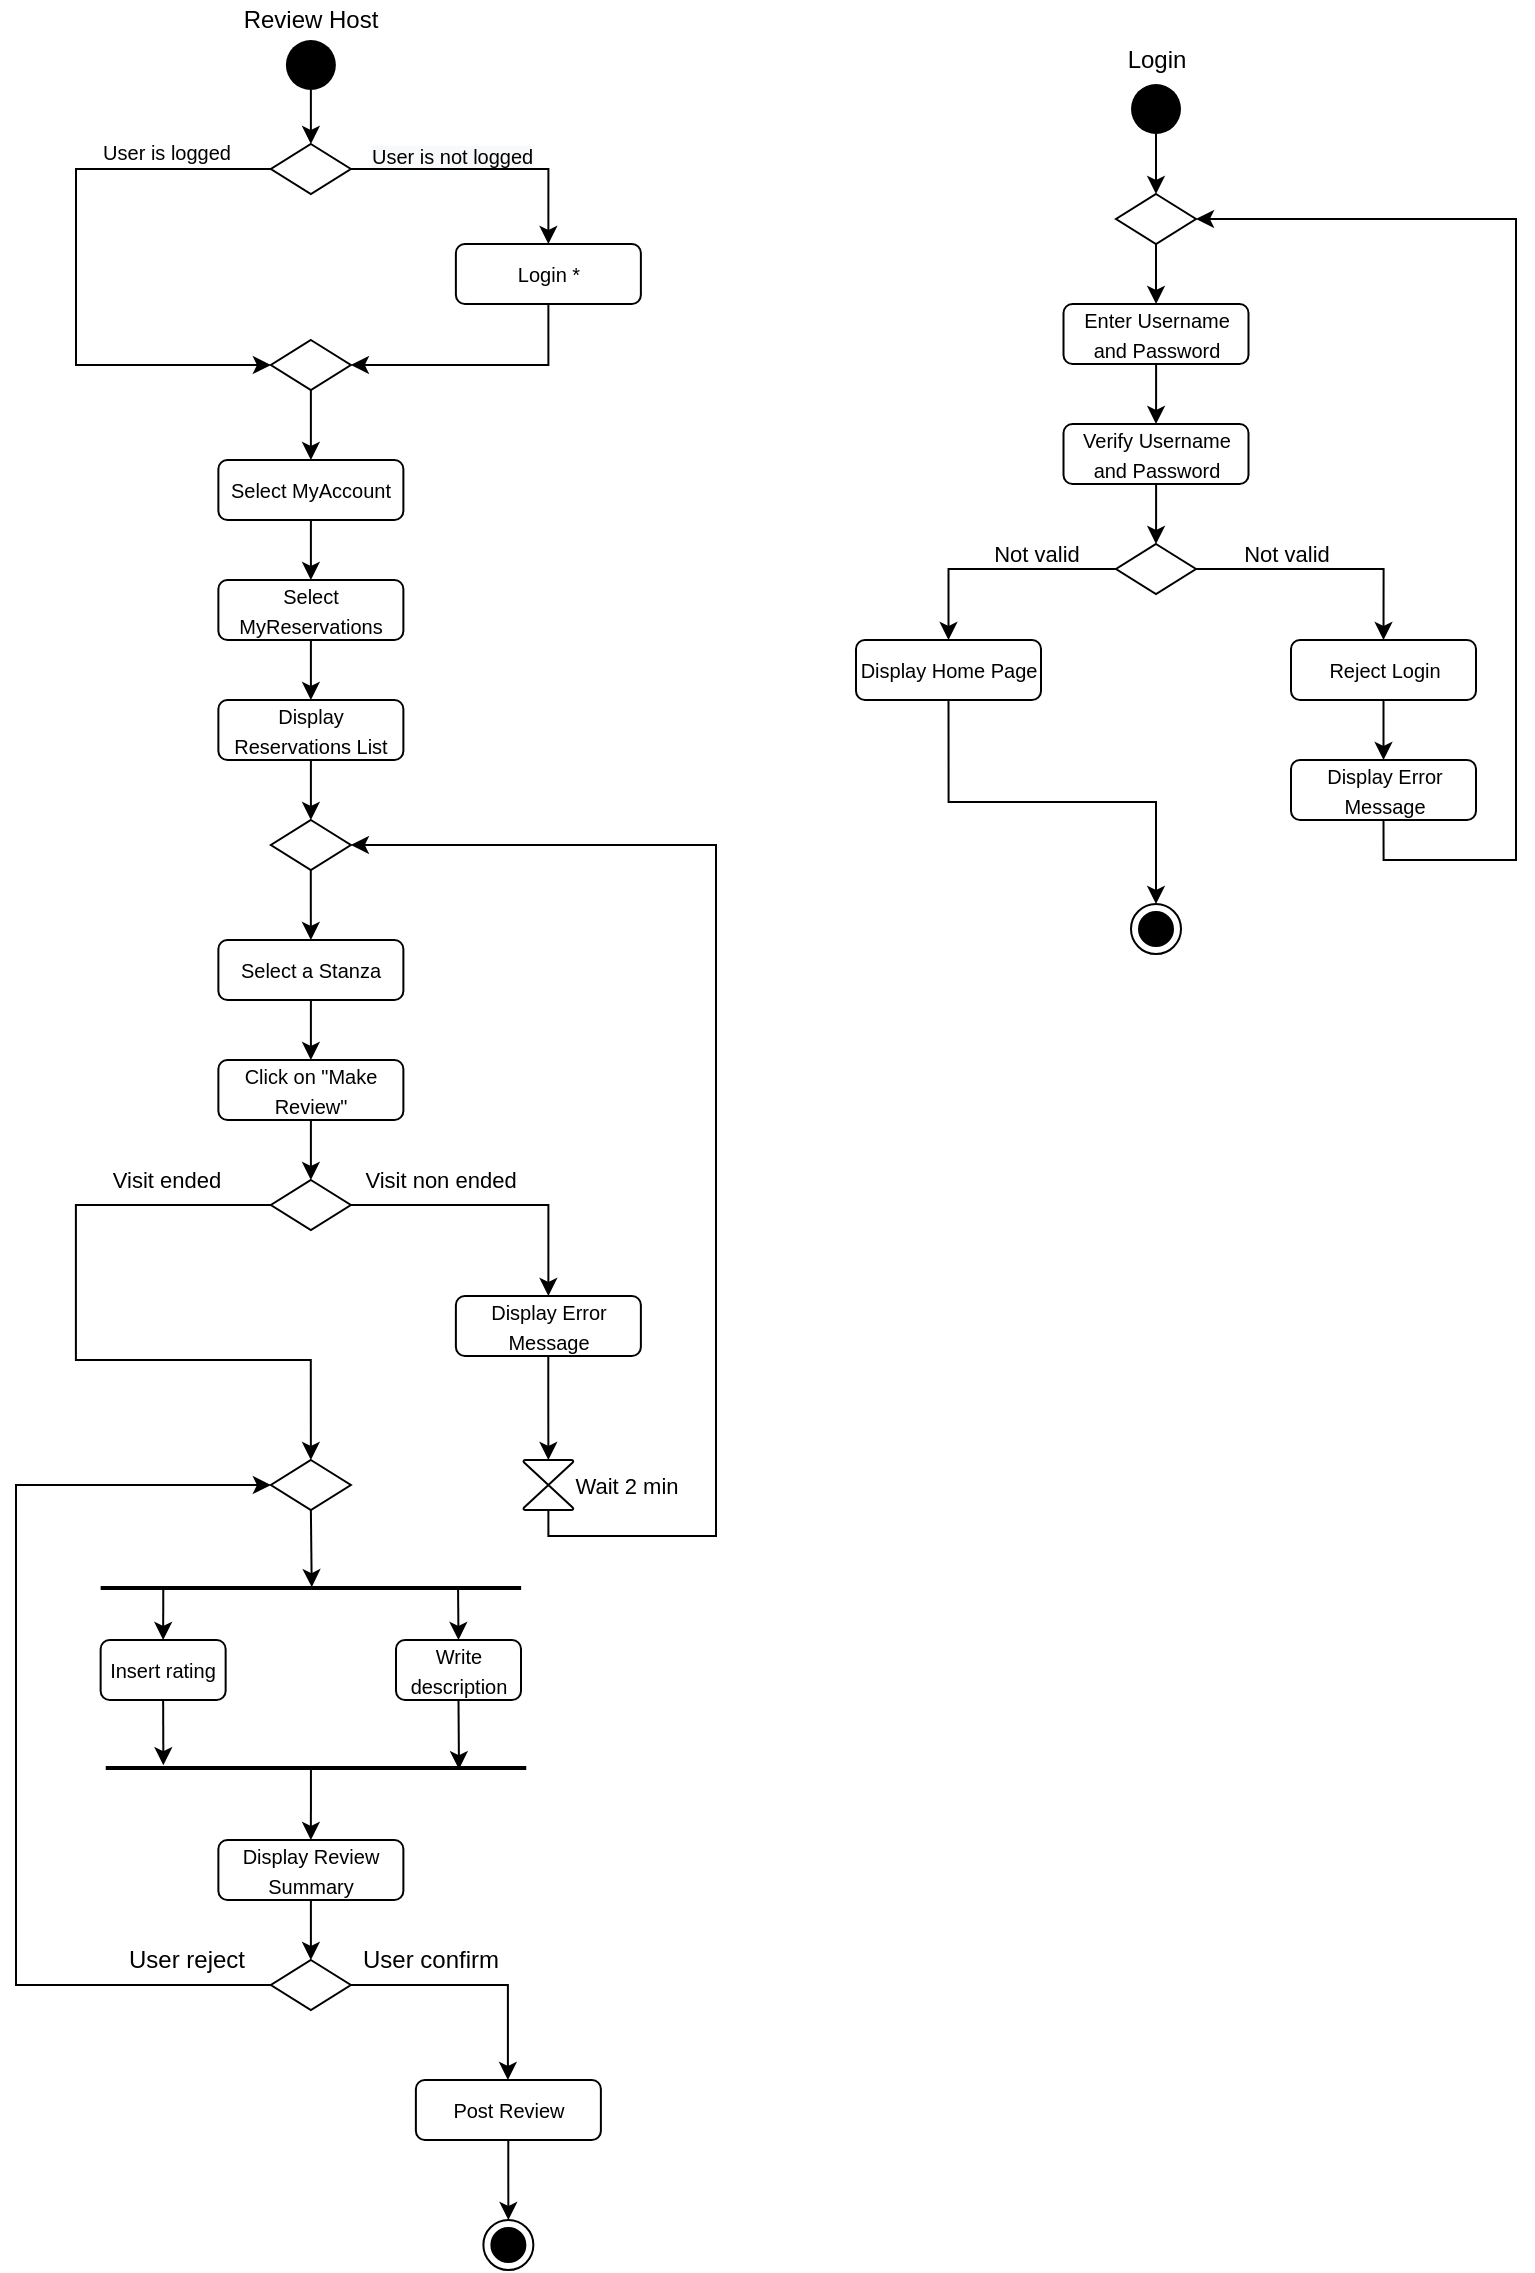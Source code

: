 <mxfile version="14.0.3" type="github">
  <diagram id="H5IA_fxO9X-dKAMKV9YF" name="Page-1">
    <mxGraphModel dx="677" dy="363" grid="1" gridSize="10" guides="1" tooltips="1" connect="1" arrows="1" fold="1" page="1" pageScale="1" pageWidth="827" pageHeight="1169" math="0" shadow="0">
      <root>
        <mxCell id="0" />
        <mxCell id="1" parent="0" />
        <mxCell id="78tx78qT8j8PEvZIkw83-4" style="edgeStyle=orthogonalEdgeStyle;rounded=0;orthogonalLoop=1;jettySize=auto;html=1;exitX=0.5;exitY=1;exitDx=0;exitDy=0;entryX=0.5;entryY=0;entryDx=0;entryDy=0;entryPerimeter=0;" edge="1" parent="1" source="coR2YGzdEhiw7b8zGxlB-2" target="78tx78qT8j8PEvZIkw83-3">
          <mxGeometry relative="1" as="geometry" />
        </mxCell>
        <mxCell id="coR2YGzdEhiw7b8zGxlB-2" value="" style="ellipse;fillColor=#000000;strokeColor=none;" parent="1" vertex="1">
          <mxGeometry x="184.94" y="40" width="25" height="25" as="geometry" />
        </mxCell>
        <mxCell id="coR2YGzdEhiw7b8zGxlB-3" value="" style="ellipse;html=1;shape=endState;fillColor=#000000;strokeColor=#000000;" parent="1" vertex="1">
          <mxGeometry x="283.69" y="1130" width="25" height="25" as="geometry" />
        </mxCell>
        <mxCell id="coR2YGzdEhiw7b8zGxlB-26" style="edgeStyle=orthogonalEdgeStyle;rounded=0;orthogonalLoop=1;jettySize=auto;html=1;entryX=0.5;entryY=0;entryDx=0;entryDy=0;entryPerimeter=0;" parent="1" source="coR2YGzdEhiw7b8zGxlB-5" target="coR2YGzdEhiw7b8zGxlB-25" edge="1">
          <mxGeometry relative="1" as="geometry" />
        </mxCell>
        <mxCell id="coR2YGzdEhiw7b8zGxlB-5" value="&lt;font style=&quot;font-size: 10px&quot;&gt;Display Reservations List&lt;/font&gt;" style="rounded=1;whiteSpace=wrap;html=1;strokeWidth=1;" parent="1" vertex="1">
          <mxGeometry x="151.19" y="370" width="92.5" height="30" as="geometry" />
        </mxCell>
        <mxCell id="coR2YGzdEhiw7b8zGxlB-17" style="edgeStyle=orthogonalEdgeStyle;rounded=0;orthogonalLoop=1;jettySize=auto;html=1;entryX=0.5;entryY=0;entryDx=0;entryDy=0;" parent="1" source="coR2YGzdEhiw7b8zGxlB-6" target="coR2YGzdEhiw7b8zGxlB-7" edge="1">
          <mxGeometry relative="1" as="geometry" />
        </mxCell>
        <mxCell id="coR2YGzdEhiw7b8zGxlB-6" value="&lt;span style=&quot;font-size: 10px&quot;&gt;Select MyAccount&lt;/span&gt;" style="rounded=1;whiteSpace=wrap;html=1;strokeWidth=1;" parent="1" vertex="1">
          <mxGeometry x="151.19" y="250" width="92.5" height="30" as="geometry" />
        </mxCell>
        <mxCell id="coR2YGzdEhiw7b8zGxlB-18" style="edgeStyle=orthogonalEdgeStyle;rounded=0;orthogonalLoop=1;jettySize=auto;html=1;entryX=0.5;entryY=0;entryDx=0;entryDy=0;" parent="1" source="coR2YGzdEhiw7b8zGxlB-7" target="coR2YGzdEhiw7b8zGxlB-5" edge="1">
          <mxGeometry relative="1" as="geometry" />
        </mxCell>
        <mxCell id="coR2YGzdEhiw7b8zGxlB-7" value="&lt;span style=&quot;font-size: 10px&quot;&gt;Select MyReservations&lt;/span&gt;" style="rounded=1;whiteSpace=wrap;html=1;strokeWidth=1;" parent="1" vertex="1">
          <mxGeometry x="151.19" y="310" width="92.5" height="30" as="geometry" />
        </mxCell>
        <mxCell id="coR2YGzdEhiw7b8zGxlB-20" style="edgeStyle=orthogonalEdgeStyle;rounded=0;orthogonalLoop=1;jettySize=auto;html=1;entryX=0.5;entryY=0;entryDx=0;entryDy=0;" parent="1" source="coR2YGzdEhiw7b8zGxlB-9" target="coR2YGzdEhiw7b8zGxlB-10" edge="1">
          <mxGeometry relative="1" as="geometry" />
        </mxCell>
        <mxCell id="coR2YGzdEhiw7b8zGxlB-9" value="&lt;span style=&quot;font-size: 10px&quot;&gt;Select a Stanza&lt;br&gt;&lt;/span&gt;" style="rounded=1;whiteSpace=wrap;html=1;strokeWidth=1;" parent="1" vertex="1">
          <mxGeometry x="151.19" y="490" width="92.5" height="30" as="geometry" />
        </mxCell>
        <mxCell id="coR2YGzdEhiw7b8zGxlB-21" style="edgeStyle=orthogonalEdgeStyle;rounded=0;orthogonalLoop=1;jettySize=auto;html=1;entryX=0.5;entryY=0;entryDx=0;entryDy=0;entryPerimeter=0;" parent="1" source="coR2YGzdEhiw7b8zGxlB-10" target="coR2YGzdEhiw7b8zGxlB-11" edge="1">
          <mxGeometry relative="1" as="geometry" />
        </mxCell>
        <mxCell id="coR2YGzdEhiw7b8zGxlB-10" value="&lt;span style=&quot;font-size: 10px&quot;&gt;Click on &quot;Make Review&quot;&lt;/span&gt;" style="rounded=1;whiteSpace=wrap;html=1;strokeWidth=1;" parent="1" vertex="1">
          <mxGeometry x="151.19" y="550" width="92.5" height="30" as="geometry" />
        </mxCell>
        <mxCell id="coR2YGzdEhiw7b8zGxlB-13" style="edgeStyle=orthogonalEdgeStyle;rounded=0;orthogonalLoop=1;jettySize=auto;html=1;exitX=0;exitY=0.5;exitDx=0;exitDy=0;exitPerimeter=0;entryX=0.5;entryY=0;entryDx=0;entryDy=0;entryPerimeter=0;" parent="1" source="coR2YGzdEhiw7b8zGxlB-11" target="coR2YGzdEhiw7b8zGxlB-56" edge="1">
          <mxGeometry relative="1" as="geometry">
            <mxPoint x="196.94" y="740" as="targetPoint" />
            <Array as="points">
              <mxPoint x="79.94" y="622" />
              <mxPoint x="79.94" y="700" />
              <mxPoint x="197.94" y="700" />
            </Array>
          </mxGeometry>
        </mxCell>
        <mxCell id="coR2YGzdEhiw7b8zGxlB-14" style="edgeStyle=orthogonalEdgeStyle;rounded=0;orthogonalLoop=1;jettySize=auto;html=1;exitX=1;exitY=0.5;exitDx=0;exitDy=0;exitPerimeter=0;entryX=0.5;entryY=0;entryDx=0;entryDy=0;" parent="1" source="coR2YGzdEhiw7b8zGxlB-11" target="coR2YGzdEhiw7b8zGxlB-24" edge="1">
          <mxGeometry relative="1" as="geometry">
            <mxPoint x="319.94" y="690" as="targetPoint" />
          </mxGeometry>
        </mxCell>
        <mxCell id="coR2YGzdEhiw7b8zGxlB-11" value="" style="strokeWidth=1;html=1;shape=mxgraph.flowchart.decision;whiteSpace=wrap;fillColor=#ffffff;" parent="1" vertex="1">
          <mxGeometry x="177.44" y="610" width="40" height="25" as="geometry" />
        </mxCell>
        <mxCell id="coR2YGzdEhiw7b8zGxlB-22" value="&lt;font style=&quot;font-size: 11px&quot;&gt;Visit non ended&lt;/font&gt;" style="text;html=1;align=center;verticalAlign=middle;resizable=0;points=[];autosize=1;" parent="1" vertex="1">
          <mxGeometry x="217.44" y="600" width="90" height="20" as="geometry" />
        </mxCell>
        <mxCell id="coR2YGzdEhiw7b8zGxlB-23" value="&lt;font style=&quot;font-size: 11px&quot;&gt;Visit ended&lt;/font&gt;" style="text;html=1;align=center;verticalAlign=middle;resizable=0;points=[];autosize=1;" parent="1" vertex="1">
          <mxGeometry x="89.94" y="600" width="70" height="20" as="geometry" />
        </mxCell>
        <mxCell id="coR2YGzdEhiw7b8zGxlB-28" style="edgeStyle=orthogonalEdgeStyle;rounded=0;orthogonalLoop=1;jettySize=auto;html=1;entryX=1;entryY=0.5;entryDx=0;entryDy=0;entryPerimeter=0;exitX=0.5;exitY=1;exitDx=0;exitDy=0;exitPerimeter=0;" parent="1" source="coR2YGzdEhiw7b8zGxlB-29" target="coR2YGzdEhiw7b8zGxlB-25" edge="1">
          <mxGeometry relative="1" as="geometry">
            <mxPoint x="389.94" y="430" as="targetPoint" />
            <mxPoint x="379.94" y="790" as="sourcePoint" />
            <Array as="points">
              <mxPoint x="316" y="788" />
              <mxPoint x="400" y="788" />
              <mxPoint x="400" y="443" />
            </Array>
          </mxGeometry>
        </mxCell>
        <mxCell id="coR2YGzdEhiw7b8zGxlB-30" style="edgeStyle=orthogonalEdgeStyle;rounded=0;orthogonalLoop=1;jettySize=auto;html=1;entryX=0.5;entryY=0;entryDx=0;entryDy=0;entryPerimeter=0;" parent="1" source="coR2YGzdEhiw7b8zGxlB-24" target="coR2YGzdEhiw7b8zGxlB-29" edge="1">
          <mxGeometry relative="1" as="geometry" />
        </mxCell>
        <mxCell id="coR2YGzdEhiw7b8zGxlB-24" value="&lt;span style=&quot;font-size: 10px&quot;&gt;Display Error Message&lt;/span&gt;" style="rounded=1;whiteSpace=wrap;html=1;strokeWidth=1;" parent="1" vertex="1">
          <mxGeometry x="269.94" y="668" width="92.5" height="30" as="geometry" />
        </mxCell>
        <mxCell id="coR2YGzdEhiw7b8zGxlB-27" style="edgeStyle=orthogonalEdgeStyle;rounded=0;orthogonalLoop=1;jettySize=auto;html=1;entryX=0.5;entryY=0;entryDx=0;entryDy=0;" parent="1" source="coR2YGzdEhiw7b8zGxlB-25" target="coR2YGzdEhiw7b8zGxlB-9" edge="1">
          <mxGeometry relative="1" as="geometry" />
        </mxCell>
        <mxCell id="coR2YGzdEhiw7b8zGxlB-25" value="" style="strokeWidth=1;html=1;shape=mxgraph.flowchart.decision;whiteSpace=wrap;fillColor=#ffffff;" parent="1" vertex="1">
          <mxGeometry x="177.44" y="430" width="40" height="25" as="geometry" />
        </mxCell>
        <mxCell id="coR2YGzdEhiw7b8zGxlB-29" value="" style="verticalLabelPosition=bottom;verticalAlign=top;html=1;shape=mxgraph.flowchart.collate;strokeWidth=1;fillColor=#ffffff;" parent="1" vertex="1">
          <mxGeometry x="303.69" y="750" width="25" height="25" as="geometry" />
        </mxCell>
        <mxCell id="coR2YGzdEhiw7b8zGxlB-31" value="&lt;font style=&quot;font-size: 11px&quot;&gt;Wait 2 min&lt;/font&gt;" style="text;html=1;align=center;verticalAlign=middle;resizable=0;points=[];autosize=1;" parent="1" vertex="1">
          <mxGeometry x="319.94" y="752.5" width="70" height="20" as="geometry" />
        </mxCell>
        <mxCell id="coR2YGzdEhiw7b8zGxlB-32" value="" style="line;strokeWidth=2;fillColor=none;align=left;verticalAlign=middle;spacingTop=-1;spacingLeft=3;spacingRight=3;rotatable=0;labelPosition=right;points=[];portConstraint=eastwest;" parent="1" vertex="1">
          <mxGeometry x="92.32" y="810" width="210.25" height="8" as="geometry" />
        </mxCell>
        <mxCell id="-LTYdJAcWJrK8zUrz1JS-1" style="edgeStyle=orthogonalEdgeStyle;rounded=0;orthogonalLoop=1;jettySize=auto;html=1;exitX=0.5;exitY=1;exitDx=0;exitDy=0;entryX=0.137;entryY=0.323;entryDx=0;entryDy=0;entryPerimeter=0;" parent="1" source="coR2YGzdEhiw7b8zGxlB-33" target="coR2YGzdEhiw7b8zGxlB-35" edge="1">
          <mxGeometry relative="1" as="geometry" />
        </mxCell>
        <mxCell id="coR2YGzdEhiw7b8zGxlB-33" value="&lt;span style=&quot;font-size: 10px&quot;&gt;Insert rating&lt;/span&gt;" style="rounded=1;whiteSpace=wrap;html=1;strokeWidth=1;" parent="1" vertex="1">
          <mxGeometry x="92.32" y="840" width="62.5" height="30" as="geometry" />
        </mxCell>
        <mxCell id="coR2YGzdEhiw7b8zGxlB-34" value="&lt;span style=&quot;font-size: 10px&quot;&gt;Write description&lt;/span&gt;" style="rounded=1;whiteSpace=wrap;html=1;strokeWidth=1;" parent="1" vertex="1">
          <mxGeometry x="240" y="840" width="62.5" height="30" as="geometry" />
        </mxCell>
        <mxCell id="coR2YGzdEhiw7b8zGxlB-35" value="" style="line;strokeWidth=2;fillColor=none;align=left;verticalAlign=middle;spacingTop=-1;spacingLeft=3;spacingRight=3;rotatable=0;labelPosition=right;points=[];portConstraint=eastwest;" parent="1" vertex="1">
          <mxGeometry x="94.88" y="900" width="210.25" height="8" as="geometry" />
        </mxCell>
        <mxCell id="coR2YGzdEhiw7b8zGxlB-41" value="" style="endArrow=classic;html=1;entryX=0.5;entryY=0;entryDx=0;entryDy=0;exitX=0.149;exitY=0.585;exitDx=0;exitDy=0;exitPerimeter=0;" parent="1" source="coR2YGzdEhiw7b8zGxlB-32" target="coR2YGzdEhiw7b8zGxlB-33" edge="1">
          <mxGeometry width="50" height="50" relative="1" as="geometry">
            <mxPoint x="124" y="818" as="sourcePoint" />
            <mxPoint x="201.19" y="762.5" as="targetPoint" />
          </mxGeometry>
        </mxCell>
        <mxCell id="coR2YGzdEhiw7b8zGxlB-42" value="" style="endArrow=classic;html=1;entryX=0.5;entryY=0;entryDx=0;entryDy=0;exitX=0.85;exitY=0.525;exitDx=0;exitDy=0;exitPerimeter=0;" parent="1" source="coR2YGzdEhiw7b8zGxlB-32" target="coR2YGzdEhiw7b8zGxlB-34" edge="1">
          <mxGeometry width="50" height="50" relative="1" as="geometry">
            <mxPoint x="270" y="828" as="sourcePoint" />
            <mxPoint x="244" y="840.0" as="targetPoint" />
          </mxGeometry>
        </mxCell>
        <mxCell id="coR2YGzdEhiw7b8zGxlB-43" value="" style="endArrow=classic;html=1;exitX=0.5;exitY=1;exitDx=0;exitDy=0;entryX=0.84;entryY=0.575;entryDx=0;entryDy=0;entryPerimeter=0;" parent="1" source="coR2YGzdEhiw7b8zGxlB-34" target="coR2YGzdEhiw7b8zGxlB-35" edge="1">
          <mxGeometry width="50" height="50" relative="1" as="geometry">
            <mxPoint x="243.687" y="869.998" as="sourcePoint" />
            <mxPoint x="244.0" y="895.47" as="targetPoint" />
          </mxGeometry>
        </mxCell>
        <mxCell id="coR2YGzdEhiw7b8zGxlB-45" value="" style="endArrow=classic;html=1;entryX=0.5;entryY=0;entryDx=0;entryDy=0;exitX=0.488;exitY=0.585;exitDx=0;exitDy=0;exitPerimeter=0;" parent="1" source="coR2YGzdEhiw7b8zGxlB-35" target="coR2YGzdEhiw7b8zGxlB-48" edge="1">
          <mxGeometry width="50" height="50" relative="1" as="geometry">
            <mxPoint x="197" y="908" as="sourcePoint" />
            <mxPoint x="197.94" y="930" as="targetPoint" />
          </mxGeometry>
        </mxCell>
        <mxCell id="coR2YGzdEhiw7b8zGxlB-50" style="edgeStyle=orthogonalEdgeStyle;rounded=0;orthogonalLoop=1;jettySize=auto;html=1;entryX=0.5;entryY=0;entryDx=0;entryDy=0;entryPerimeter=0;" parent="1" source="coR2YGzdEhiw7b8zGxlB-48" target="coR2YGzdEhiw7b8zGxlB-49" edge="1">
          <mxGeometry relative="1" as="geometry" />
        </mxCell>
        <mxCell id="coR2YGzdEhiw7b8zGxlB-48" value="&lt;span style=&quot;font-size: 10px&quot;&gt;Display Review Summary&lt;/span&gt;" style="rounded=1;whiteSpace=wrap;html=1;strokeWidth=1;" parent="1" vertex="1">
          <mxGeometry x="151.19" y="940" width="92.5" height="30" as="geometry" />
        </mxCell>
        <mxCell id="coR2YGzdEhiw7b8zGxlB-51" style="edgeStyle=orthogonalEdgeStyle;rounded=0;orthogonalLoop=1;jettySize=auto;html=1;exitX=1;exitY=0.5;exitDx=0;exitDy=0;exitPerimeter=0;entryX=0.5;entryY=0;entryDx=0;entryDy=0;" parent="1" source="coR2YGzdEhiw7b8zGxlB-49" target="coR2YGzdEhiw7b8zGxlB-54" edge="1">
          <mxGeometry relative="1" as="geometry">
            <mxPoint x="299.94" y="1050" as="targetPoint" />
            <Array as="points">
              <mxPoint x="295.94" y="1013" />
              <mxPoint x="295.94" y="1060" />
            </Array>
          </mxGeometry>
        </mxCell>
        <mxCell id="coR2YGzdEhiw7b8zGxlB-58" style="edgeStyle=orthogonalEdgeStyle;rounded=0;orthogonalLoop=1;jettySize=auto;html=1;exitX=0;exitY=0.5;exitDx=0;exitDy=0;exitPerimeter=0;entryX=0;entryY=0.5;entryDx=0;entryDy=0;entryPerimeter=0;" parent="1" source="coR2YGzdEhiw7b8zGxlB-49" target="coR2YGzdEhiw7b8zGxlB-56" edge="1">
          <mxGeometry relative="1" as="geometry">
            <Array as="points">
              <mxPoint x="50" y="1013" />
              <mxPoint x="50" y="763" />
            </Array>
          </mxGeometry>
        </mxCell>
        <mxCell id="coR2YGzdEhiw7b8zGxlB-49" value="" style="strokeWidth=1;html=1;shape=mxgraph.flowchart.decision;whiteSpace=wrap;fillColor=#ffffff;" parent="1" vertex="1">
          <mxGeometry x="177.44" y="1000" width="40" height="25" as="geometry" />
        </mxCell>
        <mxCell id="coR2YGzdEhiw7b8zGxlB-52" value="User confirm" style="text;html=1;align=center;verticalAlign=middle;resizable=0;points=[];autosize=1;" parent="1" vertex="1">
          <mxGeometry x="217.44" y="990" width="80" height="20" as="geometry" />
        </mxCell>
        <mxCell id="coR2YGzdEhiw7b8zGxlB-55" style="edgeStyle=orthogonalEdgeStyle;rounded=0;orthogonalLoop=1;jettySize=auto;html=1;entryX=0.5;entryY=0;entryDx=0;entryDy=0;" parent="1" source="coR2YGzdEhiw7b8zGxlB-54" target="coR2YGzdEhiw7b8zGxlB-3" edge="1">
          <mxGeometry relative="1" as="geometry">
            <mxPoint x="296.19" y="1120" as="targetPoint" />
          </mxGeometry>
        </mxCell>
        <mxCell id="coR2YGzdEhiw7b8zGxlB-54" value="&lt;span style=&quot;font-size: 10px&quot;&gt;Post Review&lt;/span&gt;" style="rounded=1;whiteSpace=wrap;html=1;strokeWidth=1;" parent="1" vertex="1">
          <mxGeometry x="249.94" y="1060" width="92.5" height="30" as="geometry" />
        </mxCell>
        <mxCell id="coR2YGzdEhiw7b8zGxlB-57" style="edgeStyle=orthogonalEdgeStyle;rounded=0;orthogonalLoop=1;jettySize=auto;html=1;exitX=0.5;exitY=1;exitDx=0;exitDy=0;exitPerimeter=0;entryX=0.502;entryY=0.446;entryDx=0;entryDy=0;entryPerimeter=0;" parent="1" source="coR2YGzdEhiw7b8zGxlB-56" target="coR2YGzdEhiw7b8zGxlB-32" edge="1">
          <mxGeometry relative="1" as="geometry" />
        </mxCell>
        <mxCell id="coR2YGzdEhiw7b8zGxlB-56" value="" style="strokeWidth=1;html=1;shape=mxgraph.flowchart.decision;whiteSpace=wrap;fillColor=#ffffff;" parent="1" vertex="1">
          <mxGeometry x="177.44" y="750" width="40" height="25" as="geometry" />
        </mxCell>
        <mxCell id="coR2YGzdEhiw7b8zGxlB-59" value="User reject" style="text;html=1;align=center;verticalAlign=middle;resizable=0;points=[];autosize=1;" parent="1" vertex="1">
          <mxGeometry x="99.94" y="990" width="70" height="20" as="geometry" />
        </mxCell>
        <mxCell id="coR2YGzdEhiw7b8zGxlB-73" style="edgeStyle=orthogonalEdgeStyle;rounded=0;orthogonalLoop=1;jettySize=auto;html=1;entryX=0.5;entryY=0;entryDx=0;entryDy=0;entryPerimeter=0;" parent="1" source="coR2YGzdEhiw7b8zGxlB-61" target="coR2YGzdEhiw7b8zGxlB-63" edge="1">
          <mxGeometry relative="1" as="geometry" />
        </mxCell>
        <mxCell id="coR2YGzdEhiw7b8zGxlB-61" value="" style="ellipse;fillColor=#000000;strokeColor=none;" parent="1" vertex="1">
          <mxGeometry x="607.5" y="62" width="25" height="25" as="geometry" />
        </mxCell>
        <mxCell id="coR2YGzdEhiw7b8zGxlB-74" style="edgeStyle=orthogonalEdgeStyle;rounded=0;orthogonalLoop=1;jettySize=auto;html=1;" parent="1" source="coR2YGzdEhiw7b8zGxlB-63" target="coR2YGzdEhiw7b8zGxlB-64" edge="1">
          <mxGeometry relative="1" as="geometry" />
        </mxCell>
        <mxCell id="coR2YGzdEhiw7b8zGxlB-63" value="" style="strokeWidth=1;html=1;shape=mxgraph.flowchart.decision;whiteSpace=wrap;fillColor=#ffffff;" parent="1" vertex="1">
          <mxGeometry x="600" y="117" width="40" height="25" as="geometry" />
        </mxCell>
        <mxCell id="coR2YGzdEhiw7b8zGxlB-75" style="edgeStyle=orthogonalEdgeStyle;rounded=0;orthogonalLoop=1;jettySize=auto;html=1;entryX=0.5;entryY=0;entryDx=0;entryDy=0;" parent="1" source="coR2YGzdEhiw7b8zGxlB-64" target="coR2YGzdEhiw7b8zGxlB-67" edge="1">
          <mxGeometry relative="1" as="geometry" />
        </mxCell>
        <mxCell id="coR2YGzdEhiw7b8zGxlB-64" value="&lt;span style=&quot;font-size: 10px&quot;&gt;Enter Username and Password&lt;/span&gt;" style="rounded=1;whiteSpace=wrap;html=1;strokeWidth=1;" parent="1" vertex="1">
          <mxGeometry x="573.75" y="172" width="92.5" height="30" as="geometry" />
        </mxCell>
        <mxCell id="coR2YGzdEhiw7b8zGxlB-65" value="Review Host" style="text;html=1;align=center;verticalAlign=middle;resizable=0;points=[];autosize=1;" parent="1" vertex="1">
          <mxGeometry x="157.44" y="20" width="80" height="20" as="geometry" />
        </mxCell>
        <mxCell id="coR2YGzdEhiw7b8zGxlB-66" value="Login" style="text;html=1;align=center;verticalAlign=middle;resizable=0;points=[];autosize=1;" parent="1" vertex="1">
          <mxGeometry x="600" y="40" width="40" height="20" as="geometry" />
        </mxCell>
        <mxCell id="coR2YGzdEhiw7b8zGxlB-76" style="edgeStyle=orthogonalEdgeStyle;rounded=0;orthogonalLoop=1;jettySize=auto;html=1;entryX=0.5;entryY=0;entryDx=0;entryDy=0;entryPerimeter=0;" parent="1" source="coR2YGzdEhiw7b8zGxlB-67" target="coR2YGzdEhiw7b8zGxlB-68" edge="1">
          <mxGeometry relative="1" as="geometry" />
        </mxCell>
        <mxCell id="coR2YGzdEhiw7b8zGxlB-67" value="&lt;span style=&quot;font-size: 10px&quot;&gt;Verify Username and Password&lt;/span&gt;" style="rounded=1;whiteSpace=wrap;html=1;strokeWidth=1;" parent="1" vertex="1">
          <mxGeometry x="573.75" y="232" width="92.5" height="30" as="geometry" />
        </mxCell>
        <mxCell id="coR2YGzdEhiw7b8zGxlB-77" style="edgeStyle=orthogonalEdgeStyle;rounded=0;orthogonalLoop=1;jettySize=auto;html=1;entryX=0.5;entryY=0;entryDx=0;entryDy=0;" parent="1" source="coR2YGzdEhiw7b8zGxlB-68" target="coR2YGzdEhiw7b8zGxlB-69" edge="1">
          <mxGeometry relative="1" as="geometry" />
        </mxCell>
        <mxCell id="coR2YGzdEhiw7b8zGxlB-78" style="edgeStyle=orthogonalEdgeStyle;rounded=0;orthogonalLoop=1;jettySize=auto;html=1;" parent="1" source="coR2YGzdEhiw7b8zGxlB-68" target="coR2YGzdEhiw7b8zGxlB-70" edge="1">
          <mxGeometry relative="1" as="geometry" />
        </mxCell>
        <mxCell id="coR2YGzdEhiw7b8zGxlB-68" value="" style="strokeWidth=1;html=1;shape=mxgraph.flowchart.decision;whiteSpace=wrap;fillColor=#ffffff;" parent="1" vertex="1">
          <mxGeometry x="600" y="292" width="40" height="25" as="geometry" />
        </mxCell>
        <mxCell id="coR2YGzdEhiw7b8zGxlB-79" style="edgeStyle=orthogonalEdgeStyle;rounded=0;orthogonalLoop=1;jettySize=auto;html=1;entryX=0.5;entryY=0;entryDx=0;entryDy=0;" parent="1" source="coR2YGzdEhiw7b8zGxlB-69" target="coR2YGzdEhiw7b8zGxlB-71" edge="1">
          <mxGeometry relative="1" as="geometry" />
        </mxCell>
        <mxCell id="coR2YGzdEhiw7b8zGxlB-69" value="&lt;span style=&quot;font-size: 10px&quot;&gt;Reject Login&lt;/span&gt;" style="rounded=1;whiteSpace=wrap;html=1;strokeWidth=1;" parent="1" vertex="1">
          <mxGeometry x="687.5" y="340" width="92.5" height="30" as="geometry" />
        </mxCell>
        <mxCell id="coR2YGzdEhiw7b8zGxlB-80" style="edgeStyle=orthogonalEdgeStyle;rounded=0;orthogonalLoop=1;jettySize=auto;html=1;entryX=0.5;entryY=0;entryDx=0;entryDy=0;exitX=0.5;exitY=1;exitDx=0;exitDy=0;" parent="1" source="coR2YGzdEhiw7b8zGxlB-70" target="coR2YGzdEhiw7b8zGxlB-72" edge="1">
          <mxGeometry relative="1" as="geometry" />
        </mxCell>
        <mxCell id="coR2YGzdEhiw7b8zGxlB-70" value="&lt;span style=&quot;font-size: 10px&quot;&gt;Display Home Page&lt;/span&gt;" style="rounded=1;whiteSpace=wrap;html=1;strokeWidth=1;" parent="1" vertex="1">
          <mxGeometry x="470" y="340" width="92.5" height="30" as="geometry" />
        </mxCell>
        <mxCell id="coR2YGzdEhiw7b8zGxlB-81" style="edgeStyle=orthogonalEdgeStyle;rounded=0;orthogonalLoop=1;jettySize=auto;html=1;exitX=0.5;exitY=1;exitDx=0;exitDy=0;entryX=1;entryY=0.5;entryDx=0;entryDy=0;entryPerimeter=0;" parent="1" source="coR2YGzdEhiw7b8zGxlB-71" target="coR2YGzdEhiw7b8zGxlB-63" edge="1">
          <mxGeometry relative="1" as="geometry">
            <Array as="points">
              <mxPoint x="734" y="450" />
              <mxPoint x="800" y="450" />
              <mxPoint x="800" y="130" />
            </Array>
          </mxGeometry>
        </mxCell>
        <mxCell id="coR2YGzdEhiw7b8zGxlB-71" value="&lt;span style=&quot;font-size: 10px&quot;&gt;Display Error Message&lt;/span&gt;" style="rounded=1;whiteSpace=wrap;html=1;strokeWidth=1;" parent="1" vertex="1">
          <mxGeometry x="687.5" y="400" width="92.5" height="30" as="geometry" />
        </mxCell>
        <mxCell id="coR2YGzdEhiw7b8zGxlB-72" value="" style="ellipse;html=1;shape=endState;fillColor=#000000;strokeColor=#000000;" parent="1" vertex="1">
          <mxGeometry x="607.5" y="472" width="25" height="25" as="geometry" />
        </mxCell>
        <mxCell id="78tx78qT8j8PEvZIkw83-1" value="&lt;font style=&quot;font-size: 11px&quot;&gt;Not valid&lt;/font&gt;" style="text;html=1;align=center;verticalAlign=middle;resizable=0;points=[];autosize=1;" vertex="1" parent="1">
          <mxGeometry x="655" y="287" width="60" height="20" as="geometry" />
        </mxCell>
        <mxCell id="78tx78qT8j8PEvZIkw83-2" value="&lt;font style=&quot;font-size: 11px&quot;&gt;Not valid&lt;/font&gt;" style="text;html=1;align=center;verticalAlign=middle;resizable=0;points=[];autosize=1;" vertex="1" parent="1">
          <mxGeometry x="530" y="287" width="60" height="20" as="geometry" />
        </mxCell>
        <mxCell id="78tx78qT8j8PEvZIkw83-7" style="edgeStyle=orthogonalEdgeStyle;rounded=0;orthogonalLoop=1;jettySize=auto;html=1;exitX=1;exitY=0.5;exitDx=0;exitDy=0;exitPerimeter=0;entryX=0.5;entryY=0;entryDx=0;entryDy=0;" edge="1" parent="1" source="78tx78qT8j8PEvZIkw83-3" target="78tx78qT8j8PEvZIkw83-8">
          <mxGeometry relative="1" as="geometry">
            <mxPoint x="330.0" y="120" as="targetPoint" />
          </mxGeometry>
        </mxCell>
        <mxCell id="78tx78qT8j8PEvZIkw83-11" style="edgeStyle=orthogonalEdgeStyle;rounded=0;orthogonalLoop=1;jettySize=auto;html=1;entryX=0;entryY=0.5;entryDx=0;entryDy=0;entryPerimeter=0;" edge="1" parent="1" source="78tx78qT8j8PEvZIkw83-3" target="78tx78qT8j8PEvZIkw83-5">
          <mxGeometry relative="1" as="geometry">
            <Array as="points">
              <mxPoint x="80" y="105" />
              <mxPoint x="80" y="203" />
            </Array>
          </mxGeometry>
        </mxCell>
        <mxCell id="78tx78qT8j8PEvZIkw83-3" value="" style="strokeWidth=1;html=1;shape=mxgraph.flowchart.decision;whiteSpace=wrap;fillColor=#ffffff;" vertex="1" parent="1">
          <mxGeometry x="177.44" y="92" width="40" height="25" as="geometry" />
        </mxCell>
        <mxCell id="78tx78qT8j8PEvZIkw83-10" style="edgeStyle=orthogonalEdgeStyle;rounded=0;orthogonalLoop=1;jettySize=auto;html=1;exitX=0.5;exitY=1;exitDx=0;exitDy=0;exitPerimeter=0;entryX=0.5;entryY=0;entryDx=0;entryDy=0;" edge="1" parent="1" source="78tx78qT8j8PEvZIkw83-5" target="coR2YGzdEhiw7b8zGxlB-6">
          <mxGeometry relative="1" as="geometry" />
        </mxCell>
        <mxCell id="78tx78qT8j8PEvZIkw83-5" value="" style="strokeWidth=1;html=1;shape=mxgraph.flowchart.decision;whiteSpace=wrap;fillColor=#ffffff;" vertex="1" parent="1">
          <mxGeometry x="177.44" y="190" width="40" height="25" as="geometry" />
        </mxCell>
        <mxCell id="78tx78qT8j8PEvZIkw83-9" style="edgeStyle=orthogonalEdgeStyle;rounded=0;orthogonalLoop=1;jettySize=auto;html=1;exitX=0.5;exitY=1;exitDx=0;exitDy=0;entryX=1;entryY=0.5;entryDx=0;entryDy=0;entryPerimeter=0;" edge="1" parent="1" source="78tx78qT8j8PEvZIkw83-8" target="78tx78qT8j8PEvZIkw83-5">
          <mxGeometry relative="1" as="geometry" />
        </mxCell>
        <mxCell id="78tx78qT8j8PEvZIkw83-8" value="&lt;font style=&quot;font-size: 10px&quot;&gt;Login *&lt;/font&gt;" style="rounded=1;whiteSpace=wrap;html=1;strokeWidth=1;" vertex="1" parent="1">
          <mxGeometry x="269.94" y="142" width="92.5" height="30" as="geometry" />
        </mxCell>
        <mxCell id="78tx78qT8j8PEvZIkw83-12" value="&lt;font style=&quot;font-size: 10px&quot;&gt;User is logged&lt;/font&gt;" style="text;html=1;align=center;verticalAlign=middle;resizable=0;points=[];autosize=1;" vertex="1" parent="1">
          <mxGeometry x="84.94" y="86" width="80" height="20" as="geometry" />
        </mxCell>
        <mxCell id="78tx78qT8j8PEvZIkw83-13" value="&lt;span style=&quot;color: rgb(0 , 0 , 0) ; font-family: &amp;#34;helvetica&amp;#34; ; font-size: 10px ; font-style: normal ; font-weight: 400 ; letter-spacing: normal ; text-align: center ; text-indent: 0px ; text-transform: none ; word-spacing: 0px ; background-color: rgb(248 , 249 , 250) ; display: inline ; float: none&quot;&gt;User is not logged&lt;/span&gt;" style="text;whiteSpace=wrap;html=1;" vertex="1" parent="1">
          <mxGeometry x="226.25" y="84" width="90" height="30" as="geometry" />
        </mxCell>
      </root>
    </mxGraphModel>
  </diagram>
</mxfile>
